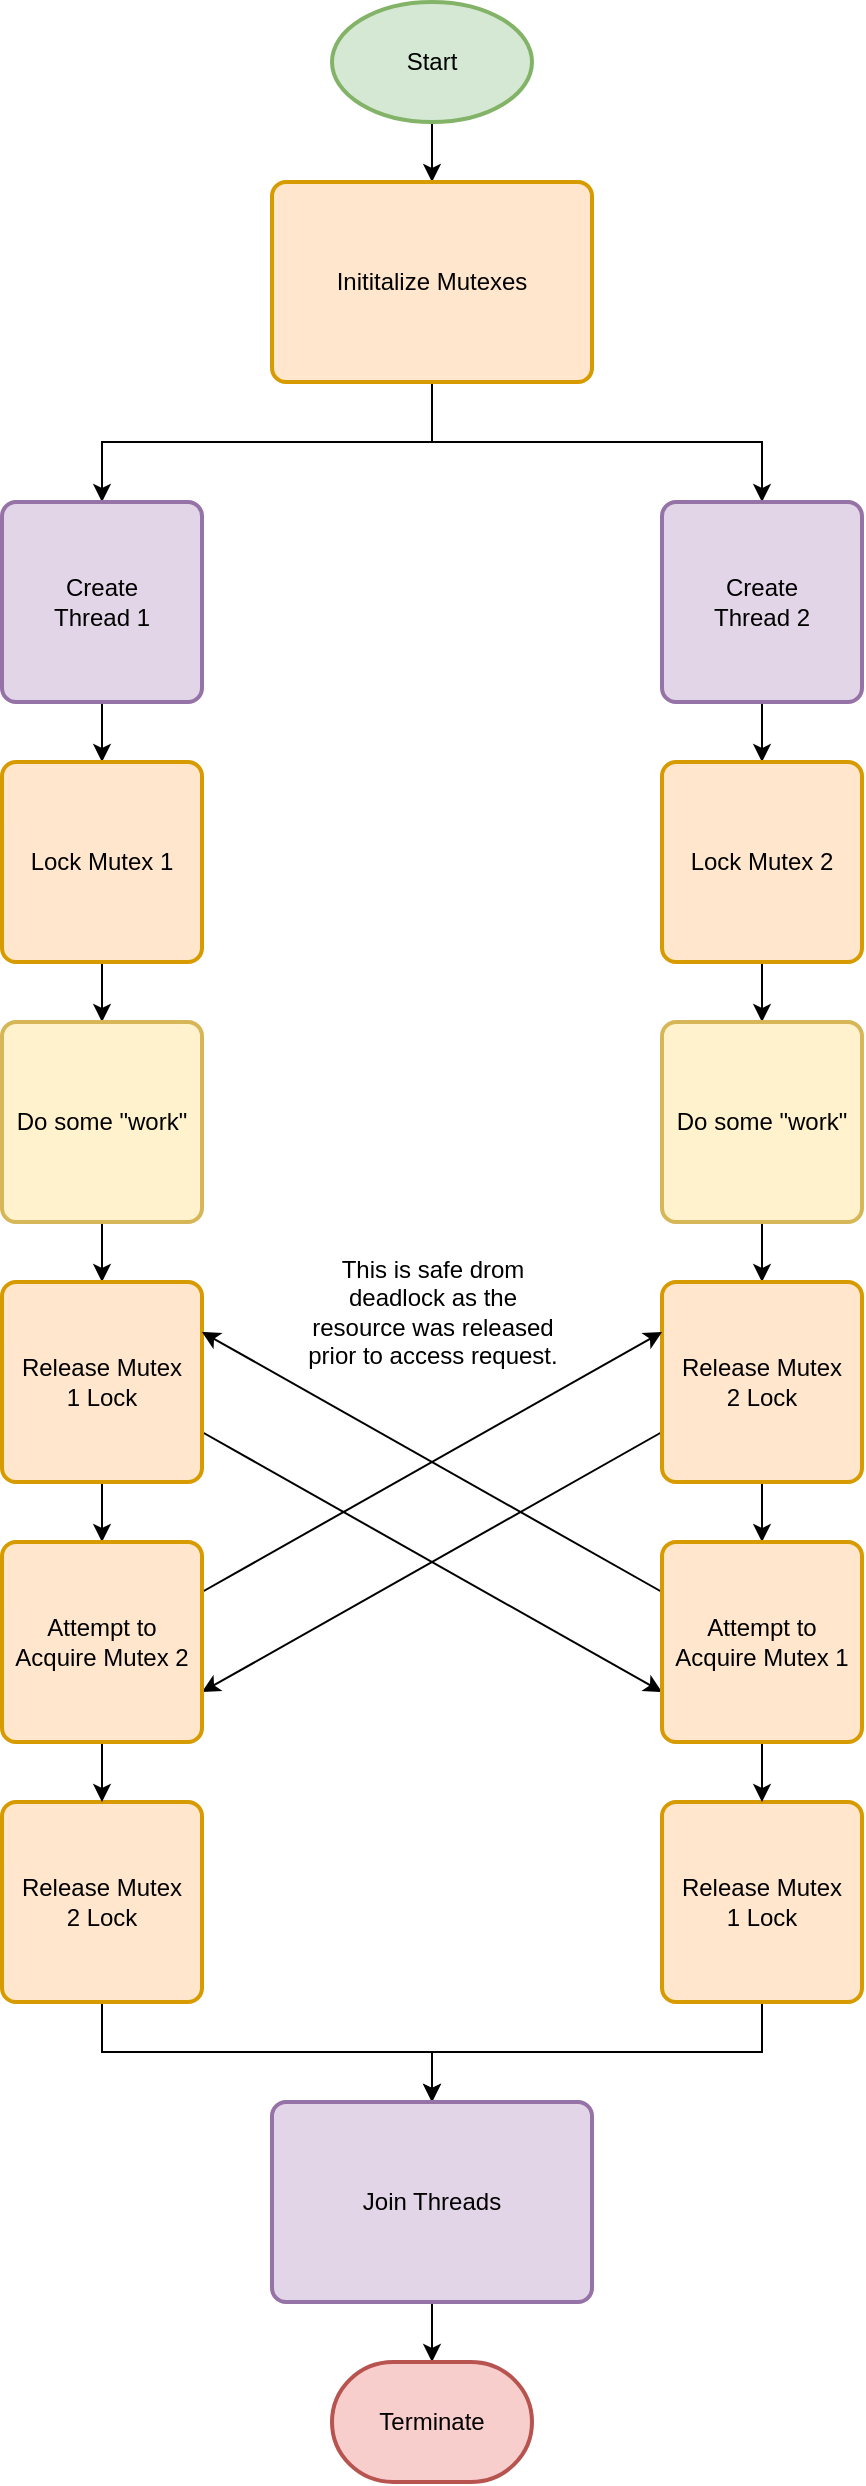 <mxfile version="15.7.3" type="device"><diagram id="XZpDGjTQwTpHm9fxOJiF" name="Page-1"><mxGraphModel dx="865" dy="534" grid="1" gridSize="10" guides="1" tooltips="1" connect="1" arrows="1" fold="1" page="1" pageScale="1" pageWidth="850" pageHeight="1100" math="0" shadow="0"><root><mxCell id="0"/><mxCell id="1" parent="0"/><mxCell id="vhOnEw1m1WTBTjHTH-04-3" style="edgeStyle=orthogonalEdgeStyle;rounded=0;orthogonalLoop=1;jettySize=auto;html=1;exitX=0.5;exitY=1;exitDx=0;exitDy=0;exitPerimeter=0;entryX=0.5;entryY=0;entryDx=0;entryDy=0;" edge="1" parent="1" source="vhOnEw1m1WTBTjHTH-04-1" target="vhOnEw1m1WTBTjHTH-04-2"><mxGeometry relative="1" as="geometry"/></mxCell><mxCell id="vhOnEw1m1WTBTjHTH-04-1" value="Start" style="strokeWidth=2;html=1;shape=mxgraph.flowchart.start_1;whiteSpace=wrap;fillColor=#d5e8d4;strokeColor=#82b366;" vertex="1" parent="1"><mxGeometry x="375" y="40" width="100" height="60" as="geometry"/></mxCell><mxCell id="vhOnEw1m1WTBTjHTH-04-6" style="edgeStyle=orthogonalEdgeStyle;rounded=0;orthogonalLoop=1;jettySize=auto;html=1;exitX=0.5;exitY=1;exitDx=0;exitDy=0;entryX=0.5;entryY=0;entryDx=0;entryDy=0;" edge="1" parent="1" source="vhOnEw1m1WTBTjHTH-04-2" target="vhOnEw1m1WTBTjHTH-04-5"><mxGeometry relative="1" as="geometry"/></mxCell><mxCell id="vhOnEw1m1WTBTjHTH-04-7" style="edgeStyle=orthogonalEdgeStyle;rounded=0;orthogonalLoop=1;jettySize=auto;html=1;exitX=0.5;exitY=1;exitDx=0;exitDy=0;" edge="1" parent="1" source="vhOnEw1m1WTBTjHTH-04-2" target="vhOnEw1m1WTBTjHTH-04-4"><mxGeometry relative="1" as="geometry"/></mxCell><mxCell id="vhOnEw1m1WTBTjHTH-04-2" value="Inititalize Mutexes" style="rounded=1;whiteSpace=wrap;html=1;absoluteArcSize=1;arcSize=14;strokeWidth=2;fillColor=#ffe6cc;strokeColor=#d79b00;" vertex="1" parent="1"><mxGeometry x="345" y="130" width="160" height="100" as="geometry"/></mxCell><mxCell id="vhOnEw1m1WTBTjHTH-04-11" style="edgeStyle=orthogonalEdgeStyle;rounded=0;orthogonalLoop=1;jettySize=auto;html=1;exitX=0.5;exitY=1;exitDx=0;exitDy=0;" edge="1" parent="1" source="vhOnEw1m1WTBTjHTH-04-4" target="vhOnEw1m1WTBTjHTH-04-10"><mxGeometry relative="1" as="geometry"/></mxCell><mxCell id="vhOnEw1m1WTBTjHTH-04-4" value="Create&lt;br&gt;Thread 2" style="rounded=1;whiteSpace=wrap;html=1;absoluteArcSize=1;arcSize=14;strokeWidth=2;fillColor=#e1d5e7;strokeColor=#9673a6;" vertex="1" parent="1"><mxGeometry x="540" y="290" width="100" height="100" as="geometry"/></mxCell><mxCell id="vhOnEw1m1WTBTjHTH-04-9" style="edgeStyle=orthogonalEdgeStyle;rounded=0;orthogonalLoop=1;jettySize=auto;html=1;exitX=0.5;exitY=1;exitDx=0;exitDy=0;entryX=0.5;entryY=0;entryDx=0;entryDy=0;" edge="1" parent="1" source="vhOnEw1m1WTBTjHTH-04-5" target="vhOnEw1m1WTBTjHTH-04-8"><mxGeometry relative="1" as="geometry"/></mxCell><mxCell id="vhOnEw1m1WTBTjHTH-04-5" value="Create&lt;br&gt;Thread 1" style="rounded=1;whiteSpace=wrap;html=1;absoluteArcSize=1;arcSize=14;strokeWidth=2;fillColor=#e1d5e7;strokeColor=#9673a6;" vertex="1" parent="1"><mxGeometry x="210" y="290" width="100" height="100" as="geometry"/></mxCell><mxCell id="vhOnEw1m1WTBTjHTH-04-13" style="edgeStyle=orthogonalEdgeStyle;rounded=0;orthogonalLoop=1;jettySize=auto;html=1;exitX=0.5;exitY=1;exitDx=0;exitDy=0;entryX=0.5;entryY=0;entryDx=0;entryDy=0;" edge="1" parent="1" source="vhOnEw1m1WTBTjHTH-04-8" target="vhOnEw1m1WTBTjHTH-04-12"><mxGeometry relative="1" as="geometry"/></mxCell><mxCell id="vhOnEw1m1WTBTjHTH-04-8" value="Lock Mutex 1" style="rounded=1;whiteSpace=wrap;html=1;absoluteArcSize=1;arcSize=14;strokeWidth=2;fillColor=#ffe6cc;strokeColor=#d79b00;" vertex="1" parent="1"><mxGeometry x="210" y="420" width="100" height="100" as="geometry"/></mxCell><mxCell id="vhOnEw1m1WTBTjHTH-04-15" style="edgeStyle=orthogonalEdgeStyle;rounded=0;orthogonalLoop=1;jettySize=auto;html=1;exitX=0.5;exitY=1;exitDx=0;exitDy=0;entryX=0.5;entryY=0;entryDx=0;entryDy=0;" edge="1" parent="1" source="vhOnEw1m1WTBTjHTH-04-10" target="vhOnEw1m1WTBTjHTH-04-14"><mxGeometry relative="1" as="geometry"/></mxCell><mxCell id="vhOnEw1m1WTBTjHTH-04-10" value="Lock Mutex 2" style="rounded=1;whiteSpace=wrap;html=1;absoluteArcSize=1;arcSize=14;strokeWidth=2;fillColor=#ffe6cc;strokeColor=#d79b00;" vertex="1" parent="1"><mxGeometry x="540" y="420" width="100" height="100" as="geometry"/></mxCell><mxCell id="vhOnEw1m1WTBTjHTH-04-19" style="edgeStyle=orthogonalEdgeStyle;rounded=0;orthogonalLoop=1;jettySize=auto;html=1;exitX=0.5;exitY=1;exitDx=0;exitDy=0;entryX=0.5;entryY=0;entryDx=0;entryDy=0;" edge="1" parent="1" source="vhOnEw1m1WTBTjHTH-04-12" target="vhOnEw1m1WTBTjHTH-04-16"><mxGeometry relative="1" as="geometry"/></mxCell><mxCell id="vhOnEw1m1WTBTjHTH-04-12" value="Do some &quot;work&quot;" style="rounded=1;whiteSpace=wrap;html=1;absoluteArcSize=1;arcSize=14;strokeWidth=2;fillColor=#fff2cc;strokeColor=#d6b656;" vertex="1" parent="1"><mxGeometry x="210" y="550" width="100" height="100" as="geometry"/></mxCell><mxCell id="vhOnEw1m1WTBTjHTH-04-18" style="edgeStyle=orthogonalEdgeStyle;rounded=0;orthogonalLoop=1;jettySize=auto;html=1;exitX=0.5;exitY=1;exitDx=0;exitDy=0;entryX=0.5;entryY=0;entryDx=0;entryDy=0;" edge="1" parent="1" source="vhOnEw1m1WTBTjHTH-04-14" target="vhOnEw1m1WTBTjHTH-04-17"><mxGeometry relative="1" as="geometry"/></mxCell><mxCell id="vhOnEw1m1WTBTjHTH-04-14" value="Do some &quot;work&quot;" style="rounded=1;whiteSpace=wrap;html=1;absoluteArcSize=1;arcSize=14;strokeWidth=2;fillColor=#fff2cc;strokeColor=#d6b656;" vertex="1" parent="1"><mxGeometry x="540" y="550" width="100" height="100" as="geometry"/></mxCell><mxCell id="vhOnEw1m1WTBTjHTH-04-42" style="edgeStyle=none;rounded=0;orthogonalLoop=1;jettySize=auto;html=1;exitX=0.5;exitY=1;exitDx=0;exitDy=0;entryX=0.5;entryY=0;entryDx=0;entryDy=0;" edge="1" parent="1" source="vhOnEw1m1WTBTjHTH-04-16" target="vhOnEw1m1WTBTjHTH-04-39"><mxGeometry relative="1" as="geometry"/></mxCell><mxCell id="vhOnEw1m1WTBTjHTH-04-54" style="edgeStyle=none;rounded=0;orthogonalLoop=1;jettySize=auto;html=1;exitX=1;exitY=0.75;exitDx=0;exitDy=0;entryX=0;entryY=0.75;entryDx=0;entryDy=0;" edge="1" parent="1" source="vhOnEw1m1WTBTjHTH-04-16" target="vhOnEw1m1WTBTjHTH-04-40"><mxGeometry relative="1" as="geometry"/></mxCell><mxCell id="vhOnEw1m1WTBTjHTH-04-16" value="Release Mutex&lt;br&gt;1 Lock" style="rounded=1;whiteSpace=wrap;html=1;absoluteArcSize=1;arcSize=14;strokeWidth=2;fillColor=#ffe6cc;strokeColor=#d79b00;" vertex="1" parent="1"><mxGeometry x="210" y="680" width="100" height="100" as="geometry"/></mxCell><mxCell id="vhOnEw1m1WTBTjHTH-04-44" style="edgeStyle=none;rounded=0;orthogonalLoop=1;jettySize=auto;html=1;exitX=0.5;exitY=1;exitDx=0;exitDy=0;entryX=0.5;entryY=0;entryDx=0;entryDy=0;" edge="1" parent="1" source="vhOnEw1m1WTBTjHTH-04-17" target="vhOnEw1m1WTBTjHTH-04-40"><mxGeometry relative="1" as="geometry"/></mxCell><mxCell id="vhOnEw1m1WTBTjHTH-04-53" style="edgeStyle=none;rounded=0;orthogonalLoop=1;jettySize=auto;html=1;exitX=0;exitY=0.75;exitDx=0;exitDy=0;entryX=1;entryY=0.75;entryDx=0;entryDy=0;" edge="1" parent="1" source="vhOnEw1m1WTBTjHTH-04-17" target="vhOnEw1m1WTBTjHTH-04-39"><mxGeometry relative="1" as="geometry"/></mxCell><mxCell id="vhOnEw1m1WTBTjHTH-04-17" value="Release Mutex&lt;br&gt;2 Lock" style="rounded=1;whiteSpace=wrap;html=1;absoluteArcSize=1;arcSize=14;strokeWidth=2;fillColor=#ffe6cc;strokeColor=#d79b00;" vertex="1" parent="1"><mxGeometry x="540" y="680" width="100" height="100" as="geometry"/></mxCell><mxCell id="vhOnEw1m1WTBTjHTH-04-48" style="edgeStyle=orthogonalEdgeStyle;rounded=0;orthogonalLoop=1;jettySize=auto;html=1;exitX=0.5;exitY=1;exitDx=0;exitDy=0;entryX=0.5;entryY=0;entryDx=0;entryDy=0;" edge="1" parent="1" source="vhOnEw1m1WTBTjHTH-04-21" target="vhOnEw1m1WTBTjHTH-04-46"><mxGeometry relative="1" as="geometry"/></mxCell><mxCell id="vhOnEw1m1WTBTjHTH-04-21" value="Release Mutex &lt;br&gt;2 Lock" style="rounded=1;whiteSpace=wrap;html=1;absoluteArcSize=1;arcSize=14;strokeWidth=2;fillColor=#ffe6cc;strokeColor=#d79b00;" vertex="1" parent="1"><mxGeometry x="210" y="940" width="100" height="100" as="geometry"/></mxCell><mxCell id="vhOnEw1m1WTBTjHTH-04-47" style="edgeStyle=orthogonalEdgeStyle;rounded=0;orthogonalLoop=1;jettySize=auto;html=1;exitX=0.5;exitY=1;exitDx=0;exitDy=0;entryX=0.5;entryY=0;entryDx=0;entryDy=0;" edge="1" parent="1" source="vhOnEw1m1WTBTjHTH-04-22" target="vhOnEw1m1WTBTjHTH-04-46"><mxGeometry relative="1" as="geometry"/></mxCell><mxCell id="vhOnEw1m1WTBTjHTH-04-22" value="Release Mutex &lt;br&gt;1 Lock" style="rounded=1;whiteSpace=wrap;html=1;absoluteArcSize=1;arcSize=14;strokeWidth=2;fillColor=#ffe6cc;strokeColor=#d79b00;" vertex="1" parent="1"><mxGeometry x="540" y="940" width="100" height="100" as="geometry"/></mxCell><mxCell id="vhOnEw1m1WTBTjHTH-04-43" style="edgeStyle=none;rounded=0;orthogonalLoop=1;jettySize=auto;html=1;exitX=0.5;exitY=1;exitDx=0;exitDy=0;entryX=0.5;entryY=0;entryDx=0;entryDy=0;" edge="1" parent="1" source="vhOnEw1m1WTBTjHTH-04-39" target="vhOnEw1m1WTBTjHTH-04-21"><mxGeometry relative="1" as="geometry"/></mxCell><mxCell id="vhOnEw1m1WTBTjHTH-04-51" style="rounded=0;orthogonalLoop=1;jettySize=auto;html=1;exitX=1;exitY=0.25;exitDx=0;exitDy=0;entryX=0;entryY=0.25;entryDx=0;entryDy=0;" edge="1" parent="1" source="vhOnEw1m1WTBTjHTH-04-39" target="vhOnEw1m1WTBTjHTH-04-17"><mxGeometry relative="1" as="geometry"/></mxCell><mxCell id="vhOnEw1m1WTBTjHTH-04-39" value="Attempt to Acquire Mutex 2" style="rounded=1;whiteSpace=wrap;html=1;absoluteArcSize=1;arcSize=14;strokeWidth=2;fillColor=#ffe6cc;strokeColor=#d79b00;" vertex="1" parent="1"><mxGeometry x="210" y="810" width="100" height="100" as="geometry"/></mxCell><mxCell id="vhOnEw1m1WTBTjHTH-04-45" style="edgeStyle=none;rounded=0;orthogonalLoop=1;jettySize=auto;html=1;exitX=0.5;exitY=1;exitDx=0;exitDy=0;entryX=0.5;entryY=0;entryDx=0;entryDy=0;" edge="1" parent="1" source="vhOnEw1m1WTBTjHTH-04-40" target="vhOnEw1m1WTBTjHTH-04-22"><mxGeometry relative="1" as="geometry"/></mxCell><mxCell id="vhOnEw1m1WTBTjHTH-04-52" style="rounded=0;orthogonalLoop=1;jettySize=auto;html=1;exitX=0;exitY=0.25;exitDx=0;exitDy=0;entryX=1;entryY=0.25;entryDx=0;entryDy=0;" edge="1" parent="1" source="vhOnEw1m1WTBTjHTH-04-40" target="vhOnEw1m1WTBTjHTH-04-16"><mxGeometry relative="1" as="geometry"/></mxCell><mxCell id="vhOnEw1m1WTBTjHTH-04-40" value="Attempt to Acquire Mutex 1" style="rounded=1;whiteSpace=wrap;html=1;absoluteArcSize=1;arcSize=14;strokeWidth=2;fillColor=#ffe6cc;strokeColor=#d79b00;" vertex="1" parent="1"><mxGeometry x="540" y="810" width="100" height="100" as="geometry"/></mxCell><mxCell id="vhOnEw1m1WTBTjHTH-04-50" style="edgeStyle=orthogonalEdgeStyle;rounded=0;orthogonalLoop=1;jettySize=auto;html=1;exitX=0.5;exitY=1;exitDx=0;exitDy=0;entryX=0.5;entryY=0;entryDx=0;entryDy=0;entryPerimeter=0;" edge="1" parent="1" source="vhOnEw1m1WTBTjHTH-04-46" target="vhOnEw1m1WTBTjHTH-04-49"><mxGeometry relative="1" as="geometry"/></mxCell><mxCell id="vhOnEw1m1WTBTjHTH-04-46" value="Join Threads" style="rounded=1;whiteSpace=wrap;html=1;absoluteArcSize=1;arcSize=14;strokeWidth=2;fillColor=#e1d5e7;strokeColor=#9673a6;" vertex="1" parent="1"><mxGeometry x="345" y="1090" width="160" height="100" as="geometry"/></mxCell><mxCell id="vhOnEw1m1WTBTjHTH-04-49" value="Terminate" style="strokeWidth=2;html=1;shape=mxgraph.flowchart.terminator;whiteSpace=wrap;fillColor=#f8cecc;strokeColor=#b85450;" vertex="1" parent="1"><mxGeometry x="375" y="1220" width="100" height="60" as="geometry"/></mxCell><mxCell id="vhOnEw1m1WTBTjHTH-04-55" value="This is safe drom deadlock as the resource was released prior to access request." style="text;html=1;strokeColor=none;fillColor=none;align=center;verticalAlign=middle;whiteSpace=wrap;rounded=0;" vertex="1" parent="1"><mxGeometry x="359" y="680" width="133" height="30" as="geometry"/></mxCell></root></mxGraphModel></diagram></mxfile>